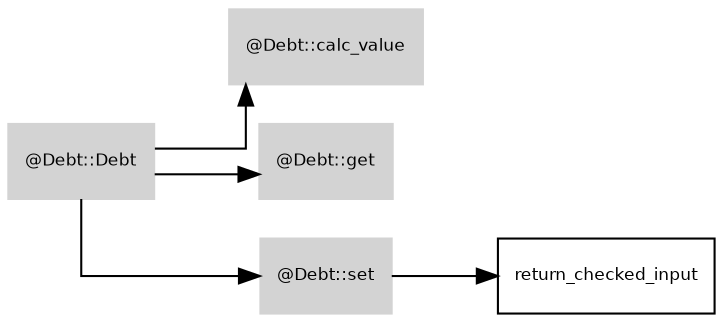 digraph G {
	fontname = "Bitstream Vera Sans"
	fontsize = 8
	node [
		fontname = "Bitstream Vera Sans"
		fontsize = 8
		shape = "record"
	]
	edge [
		fontname = "Bitstream Vera Sans"
		fontsize = 8
	]
	graph [splines=ortho];
	rankdir=LR;
	subgraph class_Debt {
		style=filled;
		node [style=filled,color=lightgrey];
		"@Debt::Debt" -> "@Debt::calc_value"
		"@Debt::Debt" -> "@Debt::get"
		"@Debt::Debt" -> "@Debt::set"
		label = "@Debt";
	}
"@Debt::set" 	 -> 	 "return_checked_input"
}
